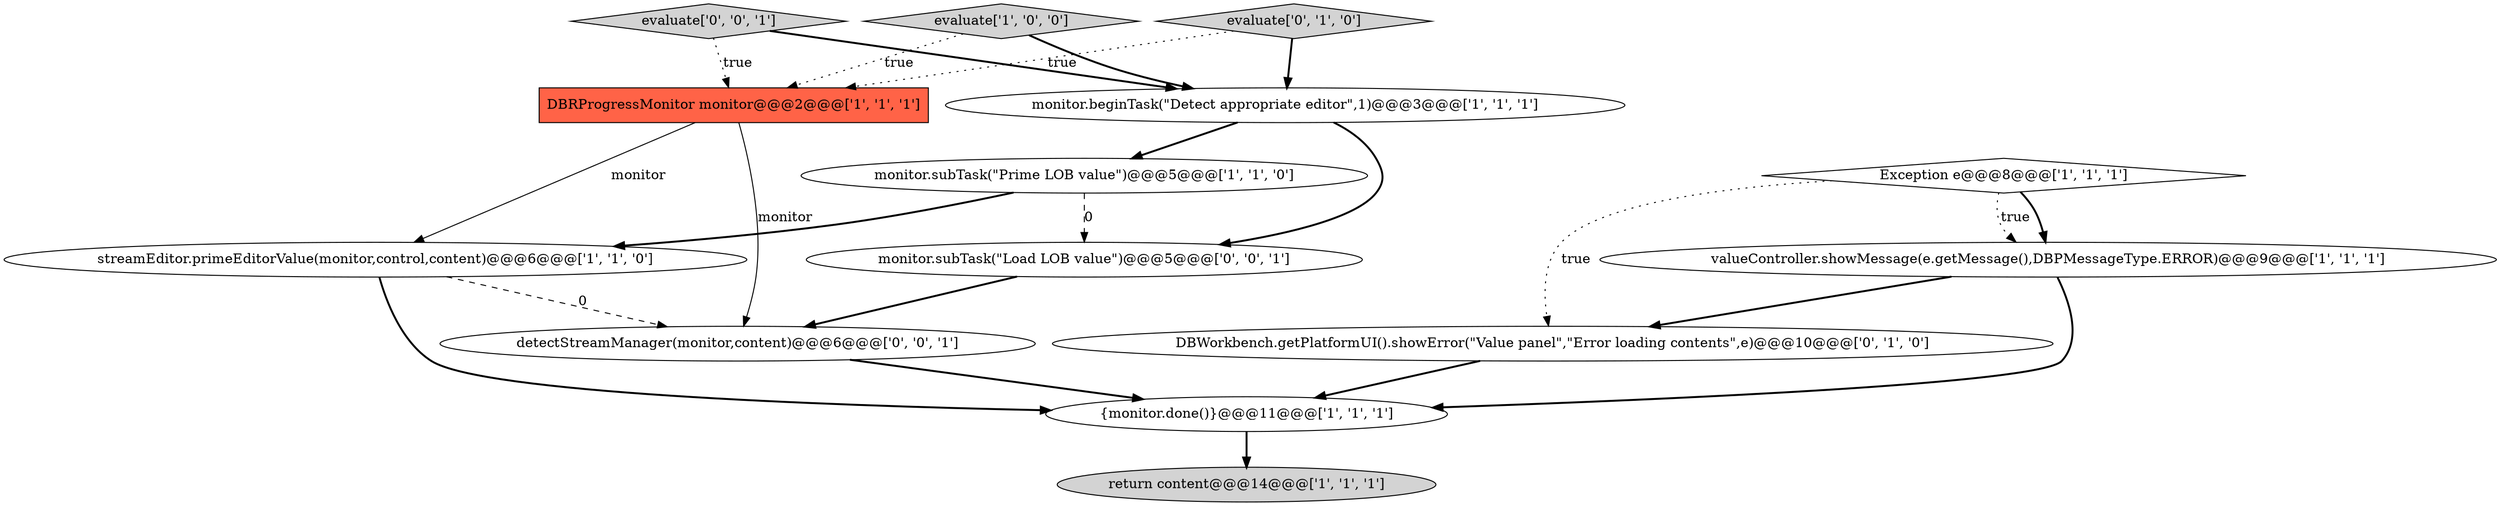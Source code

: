 digraph {
4 [style = filled, label = "monitor.beginTask(\"Detect appropriate editor\",1)@@@3@@@['1', '1', '1']", fillcolor = white, shape = ellipse image = "AAA0AAABBB1BBB"];
0 [style = filled, label = "{monitor.done()}@@@11@@@['1', '1', '1']", fillcolor = white, shape = ellipse image = "AAA0AAABBB1BBB"];
11 [style = filled, label = "monitor.subTask(\"Load LOB value\")@@@5@@@['0', '0', '1']", fillcolor = white, shape = ellipse image = "AAA0AAABBB3BBB"];
5 [style = filled, label = "evaluate['1', '0', '0']", fillcolor = lightgray, shape = diamond image = "AAA0AAABBB1BBB"];
6 [style = filled, label = "streamEditor.primeEditorValue(monitor,control,content)@@@6@@@['1', '1', '0']", fillcolor = white, shape = ellipse image = "AAA0AAABBB1BBB"];
7 [style = filled, label = "return content@@@14@@@['1', '1', '1']", fillcolor = lightgray, shape = ellipse image = "AAA0AAABBB1BBB"];
10 [style = filled, label = "DBWorkbench.getPlatformUI().showError(\"Value panel\",\"Error loading contents\",e)@@@10@@@['0', '1', '0']", fillcolor = white, shape = ellipse image = "AAA1AAABBB2BBB"];
13 [style = filled, label = "evaluate['0', '0', '1']", fillcolor = lightgray, shape = diamond image = "AAA0AAABBB3BBB"];
2 [style = filled, label = "DBRProgressMonitor monitor@@@2@@@['1', '1', '1']", fillcolor = tomato, shape = box image = "AAA0AAABBB1BBB"];
9 [style = filled, label = "evaluate['0', '1', '0']", fillcolor = lightgray, shape = diamond image = "AAA0AAABBB2BBB"];
8 [style = filled, label = "monitor.subTask(\"Prime LOB value\")@@@5@@@['1', '1', '0']", fillcolor = white, shape = ellipse image = "AAA0AAABBB1BBB"];
12 [style = filled, label = "detectStreamManager(monitor,content)@@@6@@@['0', '0', '1']", fillcolor = white, shape = ellipse image = "AAA0AAABBB3BBB"];
1 [style = filled, label = "Exception e@@@8@@@['1', '1', '1']", fillcolor = white, shape = diamond image = "AAA0AAABBB1BBB"];
3 [style = filled, label = "valueController.showMessage(e.getMessage(),DBPMessageType.ERROR)@@@9@@@['1', '1', '1']", fillcolor = white, shape = ellipse image = "AAA0AAABBB1BBB"];
12->0 [style = bold, label=""];
3->10 [style = bold, label=""];
8->11 [style = dashed, label="0"];
11->12 [style = bold, label=""];
13->4 [style = bold, label=""];
9->4 [style = bold, label=""];
0->7 [style = bold, label=""];
4->11 [style = bold, label=""];
6->0 [style = bold, label=""];
4->8 [style = bold, label=""];
8->6 [style = bold, label=""];
9->2 [style = dotted, label="true"];
5->4 [style = bold, label=""];
2->6 [style = solid, label="monitor"];
6->12 [style = dashed, label="0"];
1->3 [style = bold, label=""];
1->3 [style = dotted, label="true"];
13->2 [style = dotted, label="true"];
3->0 [style = bold, label=""];
2->12 [style = solid, label="monitor"];
5->2 [style = dotted, label="true"];
1->10 [style = dotted, label="true"];
10->0 [style = bold, label=""];
}
